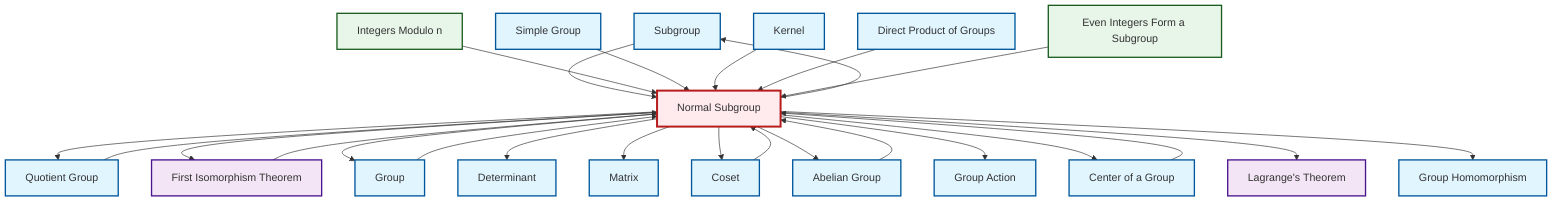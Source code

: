 graph TD
    classDef definition fill:#e1f5fe,stroke:#01579b,stroke-width:2px
    classDef theorem fill:#f3e5f5,stroke:#4a148c,stroke-width:2px
    classDef axiom fill:#fff3e0,stroke:#e65100,stroke-width:2px
    classDef example fill:#e8f5e9,stroke:#1b5e20,stroke-width:2px
    classDef current fill:#ffebee,stroke:#b71c1c,stroke-width:3px
    def-subgroup["Subgroup"]:::definition
    def-kernel["Kernel"]:::definition
    def-matrix["Matrix"]:::definition
    def-abelian-group["Abelian Group"]:::definition
    def-homomorphism["Group Homomorphism"]:::definition
    def-determinant["Determinant"]:::definition
    def-simple-group["Simple Group"]:::definition
    def-normal-subgroup["Normal Subgroup"]:::definition
    def-direct-product["Direct Product of Groups"]:::definition
    ex-quotient-integers-mod-n["Integers Modulo n"]:::example
    ex-even-integers-subgroup["Even Integers Form a Subgroup"]:::example
    def-coset["Coset"]:::definition
    def-center-of-group["Center of a Group"]:::definition
    def-group-action["Group Action"]:::definition
    thm-first-isomorphism["First Isomorphism Theorem"]:::theorem
    def-group["Group"]:::definition
    def-quotient-group["Quotient Group"]:::definition
    thm-lagrange["Lagrange's Theorem"]:::theorem
    def-normal-subgroup --> def-quotient-group
    def-normal-subgroup --> thm-first-isomorphism
    def-subgroup --> def-normal-subgroup
    def-coset --> def-normal-subgroup
    def-quotient-group --> def-normal-subgroup
    def-normal-subgroup --> def-group
    thm-first-isomorphism --> def-normal-subgroup
    ex-quotient-integers-mod-n --> def-normal-subgroup
    def-simple-group --> def-normal-subgroup
    def-normal-subgroup --> def-determinant
    def-kernel --> def-normal-subgroup
    def-center-of-group --> def-normal-subgroup
    def-normal-subgroup --> def-matrix
    def-normal-subgroup --> def-coset
    def-normal-subgroup --> def-abelian-group
    def-normal-subgroup --> def-group-action
    def-normal-subgroup --> def-subgroup
    def-normal-subgroup --> def-center-of-group
    def-direct-product --> def-normal-subgroup
    def-group --> def-normal-subgroup
    def-normal-subgroup --> thm-lagrange
    def-abelian-group --> def-normal-subgroup
    def-normal-subgroup --> def-homomorphism
    ex-even-integers-subgroup --> def-normal-subgroup
    class def-normal-subgroup current